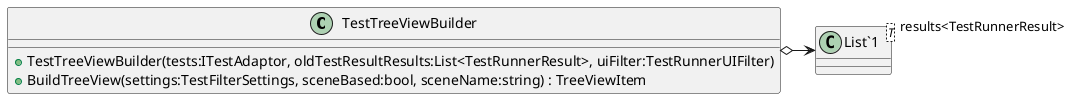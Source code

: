 @startuml
class TestTreeViewBuilder {
    + TestTreeViewBuilder(tests:ITestAdaptor, oldTestResultResults:List<TestRunnerResult>, uiFilter:TestRunnerUIFilter)
    + BuildTreeView(settings:TestFilterSettings, sceneBased:bool, sceneName:string) : TreeViewItem
}
class "List`1"<T> {
}
TestTreeViewBuilder o-> "results<TestRunnerResult>" "List`1"
@enduml
